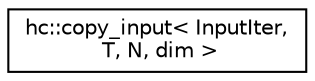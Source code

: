 digraph "Graphical Class Hierarchy"
{
  edge [fontname="Helvetica",fontsize="10",labelfontname="Helvetica",labelfontsize="10"];
  node [fontname="Helvetica",fontsize="10",shape=record];
  rankdir="LR";
  Node1 [label="hc::copy_input\< InputIter,\l T, N, dim \>",height=0.2,width=0.4,color="black", fillcolor="white", style="filled",URL="$structhc_1_1copy__input.html"];
}
